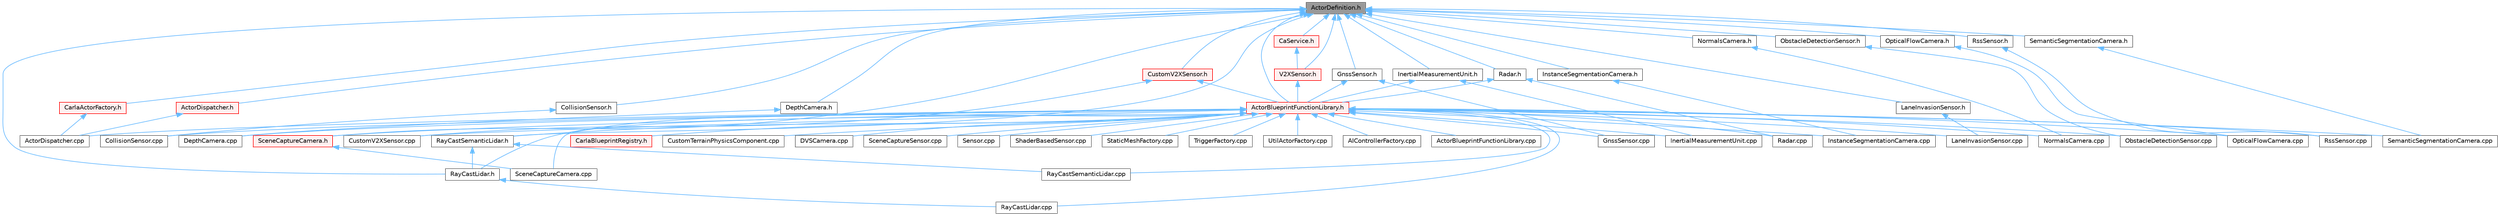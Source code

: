 digraph "ActorDefinition.h"
{
 // INTERACTIVE_SVG=YES
 // LATEX_PDF_SIZE
  bgcolor="transparent";
  edge [fontname=Helvetica,fontsize=10,labelfontname=Helvetica,labelfontsize=10];
  node [fontname=Helvetica,fontsize=10,shape=box,height=0.2,width=0.4];
  Node1 [id="Node000001",label="ActorDefinition.h",height=0.2,width=0.4,color="gray40", fillcolor="grey60", style="filled", fontcolor="black",tooltip=" "];
  Node1 -> Node2 [id="edge1_Node000001_Node000002",dir="back",color="steelblue1",style="solid",tooltip=" "];
  Node2 [id="Node000002",label="ActorBlueprintFunctionLibrary.h",height=0.2,width=0.4,color="red", fillcolor="#FFF0F0", style="filled",URL="$d7/dda/ActorBlueprintFunctionLibrary_8h.html",tooltip=" "];
  Node2 -> Node3 [id="edge2_Node000002_Node000003",dir="back",color="steelblue1",style="solid",tooltip=" "];
  Node3 [id="Node000003",label="AIControllerFactory.cpp",height=0.2,width=0.4,color="grey40", fillcolor="white", style="filled",URL="$d1/d50/AIControllerFactory_8cpp.html",tooltip=" "];
  Node2 -> Node4 [id="edge3_Node000002_Node000004",dir="back",color="steelblue1",style="solid",tooltip=" "];
  Node4 [id="Node000004",label="ActorBlueprintFunctionLibrary.cpp",height=0.2,width=0.4,color="grey40", fillcolor="white", style="filled",URL="$dd/d08/ActorBlueprintFunctionLibrary_8cpp.html",tooltip=" "];
  Node2 -> Node5 [id="edge4_Node000002_Node000005",dir="back",color="steelblue1",style="solid",tooltip=" "];
  Node5 [id="Node000005",label="ActorDispatcher.cpp",height=0.2,width=0.4,color="grey40", fillcolor="white", style="filled",URL="$d0/d6a/ActorDispatcher_8cpp.html",tooltip=" "];
  Node2 -> Node6 [id="edge5_Node000002_Node000006",dir="back",color="steelblue1",style="solid",tooltip=" "];
  Node6 [id="Node000006",label="CarlaBlueprintRegistry.h",height=0.2,width=0.4,color="red", fillcolor="#FFF0F0", style="filled",URL="$d5/db8/CarlaBlueprintRegistry_8h.html",tooltip=" "];
  Node2 -> Node8 [id="edge6_Node000002_Node000008",dir="back",color="steelblue1",style="solid",tooltip=" "];
  Node8 [id="Node000008",label="CollisionSensor.cpp",height=0.2,width=0.4,color="grey40", fillcolor="white", style="filled",URL="$da/df0/CollisionSensor_8cpp.html",tooltip=" "];
  Node2 -> Node9 [id="edge7_Node000002_Node000009",dir="back",color="steelblue1",style="solid",tooltip=" "];
  Node9 [id="Node000009",label="CustomTerrainPhysicsComponent.cpp",height=0.2,width=0.4,color="grey40", fillcolor="white", style="filled",URL="$d1/d59/CustomTerrainPhysicsComponent_8cpp.html",tooltip=" "];
  Node2 -> Node10 [id="edge8_Node000002_Node000010",dir="back",color="steelblue1",style="solid",tooltip=" "];
  Node10 [id="Node000010",label="CustomV2XSensor.cpp",height=0.2,width=0.4,color="grey40", fillcolor="white", style="filled",URL="$d8/d97/CustomV2XSensor_8cpp.html",tooltip=" "];
  Node2 -> Node11 [id="edge9_Node000002_Node000011",dir="back",color="steelblue1",style="solid",tooltip=" "];
  Node11 [id="Node000011",label="DVSCamera.cpp",height=0.2,width=0.4,color="grey40", fillcolor="white", style="filled",URL="$d9/d6e/DVSCamera_8cpp.html",tooltip=" "];
  Node2 -> Node12 [id="edge10_Node000002_Node000012",dir="back",color="steelblue1",style="solid",tooltip=" "];
  Node12 [id="Node000012",label="DepthCamera.cpp",height=0.2,width=0.4,color="grey40", fillcolor="white", style="filled",URL="$d7/d0e/DepthCamera_8cpp.html",tooltip=" "];
  Node2 -> Node13 [id="edge11_Node000002_Node000013",dir="back",color="steelblue1",style="solid",tooltip=" "];
  Node13 [id="Node000013",label="GnssSensor.cpp",height=0.2,width=0.4,color="grey40", fillcolor="white", style="filled",URL="$d7/d22/GnssSensor_8cpp.html",tooltip=" "];
  Node2 -> Node14 [id="edge12_Node000002_Node000014",dir="back",color="steelblue1",style="solid",tooltip=" "];
  Node14 [id="Node000014",label="InertialMeasurementUnit.cpp",height=0.2,width=0.4,color="grey40", fillcolor="white", style="filled",URL="$d7/d78/InertialMeasurementUnit_8cpp.html",tooltip=" "];
  Node2 -> Node15 [id="edge13_Node000002_Node000015",dir="back",color="steelblue1",style="solid",tooltip=" "];
  Node15 [id="Node000015",label="InstanceSegmentationCamera.cpp",height=0.2,width=0.4,color="grey40", fillcolor="white", style="filled",URL="$d6/dcd/InstanceSegmentationCamera_8cpp.html",tooltip=" "];
  Node2 -> Node16 [id="edge14_Node000002_Node000016",dir="back",color="steelblue1",style="solid",tooltip=" "];
  Node16 [id="Node000016",label="LaneInvasionSensor.cpp",height=0.2,width=0.4,color="grey40", fillcolor="white", style="filled",URL="$d4/d9b/Unreal_2CarlaUE4_2Plugins_2Carla_2Source_2Carla_2Sensor_2LaneInvasionSensor_8cpp.html",tooltip=" "];
  Node2 -> Node17 [id="edge15_Node000002_Node000017",dir="back",color="steelblue1",style="solid",tooltip=" "];
  Node17 [id="Node000017",label="NormalsCamera.cpp",height=0.2,width=0.4,color="grey40", fillcolor="white", style="filled",URL="$d6/d81/NormalsCamera_8cpp.html",tooltip=" "];
  Node2 -> Node18 [id="edge16_Node000002_Node000018",dir="back",color="steelblue1",style="solid",tooltip=" "];
  Node18 [id="Node000018",label="ObstacleDetectionSensor.cpp",height=0.2,width=0.4,color="grey40", fillcolor="white", style="filled",URL="$d2/d70/ObstacleDetectionSensor_8cpp.html",tooltip=" "];
  Node2 -> Node19 [id="edge17_Node000002_Node000019",dir="back",color="steelblue1",style="solid",tooltip=" "];
  Node19 [id="Node000019",label="OpticalFlowCamera.cpp",height=0.2,width=0.4,color="grey40", fillcolor="white", style="filled",URL="$d0/d58/OpticalFlowCamera_8cpp.html",tooltip=" "];
  Node2 -> Node20 [id="edge18_Node000002_Node000020",dir="back",color="steelblue1",style="solid",tooltip=" "];
  Node20 [id="Node000020",label="Radar.cpp",height=0.2,width=0.4,color="grey40", fillcolor="white", style="filled",URL="$d5/d99/Radar_8cpp.html",tooltip=" "];
  Node2 -> Node21 [id="edge19_Node000002_Node000021",dir="back",color="steelblue1",style="solid",tooltip=" "];
  Node21 [id="Node000021",label="RayCastLidar.cpp",height=0.2,width=0.4,color="grey40", fillcolor="white", style="filled",URL="$df/dec/RayCastLidar_8cpp.html",tooltip=" "];
  Node2 -> Node22 [id="edge20_Node000002_Node000022",dir="back",color="steelblue1",style="solid",tooltip=" "];
  Node22 [id="Node000022",label="RayCastLidar.h",height=0.2,width=0.4,color="grey40", fillcolor="white", style="filled",URL="$d1/d53/RayCastLidar_8h.html",tooltip=" "];
  Node22 -> Node21 [id="edge21_Node000022_Node000021",dir="back",color="steelblue1",style="solid",tooltip=" "];
  Node2 -> Node23 [id="edge22_Node000002_Node000023",dir="back",color="steelblue1",style="solid",tooltip=" "];
  Node23 [id="Node000023",label="RayCastSemanticLidar.cpp",height=0.2,width=0.4,color="grey40", fillcolor="white", style="filled",URL="$d8/ddc/RayCastSemanticLidar_8cpp.html",tooltip=" "];
  Node2 -> Node24 [id="edge23_Node000002_Node000024",dir="back",color="steelblue1",style="solid",tooltip=" "];
  Node24 [id="Node000024",label="RayCastSemanticLidar.h",height=0.2,width=0.4,color="grey40", fillcolor="white", style="filled",URL="$de/dc6/RayCastSemanticLidar_8h.html",tooltip=" "];
  Node24 -> Node22 [id="edge24_Node000024_Node000022",dir="back",color="steelblue1",style="solid",tooltip=" "];
  Node24 -> Node23 [id="edge25_Node000024_Node000023",dir="back",color="steelblue1",style="solid",tooltip=" "];
  Node2 -> Node25 [id="edge26_Node000002_Node000025",dir="back",color="steelblue1",style="solid",tooltip=" "];
  Node25 [id="Node000025",label="RssSensor.cpp",height=0.2,width=0.4,color="grey40", fillcolor="white", style="filled",URL="$df/db5/Unreal_2CarlaUE4_2Plugins_2Carla_2Source_2Carla_2Sensor_2RssSensor_8cpp.html",tooltip=" "];
  Node2 -> Node26 [id="edge27_Node000002_Node000026",dir="back",color="steelblue1",style="solid",tooltip=" "];
  Node26 [id="Node000026",label="SceneCaptureCamera.cpp",height=0.2,width=0.4,color="grey40", fillcolor="white", style="filled",URL="$d1/dec/SceneCaptureCamera_8cpp.html",tooltip=" "];
  Node2 -> Node27 [id="edge28_Node000002_Node000027",dir="back",color="steelblue1",style="solid",tooltip=" "];
  Node27 [id="Node000027",label="SceneCaptureCamera.h",height=0.2,width=0.4,color="red", fillcolor="#FFF0F0", style="filled",URL="$dc/d56/SceneCaptureCamera_8h.html",tooltip=" "];
  Node27 -> Node26 [id="edge29_Node000027_Node000026",dir="back",color="steelblue1",style="solid",tooltip=" "];
  Node2 -> Node29 [id="edge30_Node000002_Node000029",dir="back",color="steelblue1",style="solid",tooltip=" "];
  Node29 [id="Node000029",label="SceneCaptureSensor.cpp",height=0.2,width=0.4,color="grey40", fillcolor="white", style="filled",URL="$db/d2d/SceneCaptureSensor_8cpp.html",tooltip=" "];
  Node2 -> Node30 [id="edge31_Node000002_Node000030",dir="back",color="steelblue1",style="solid",tooltip=" "];
  Node30 [id="Node000030",label="SemanticSegmentationCamera.cpp",height=0.2,width=0.4,color="grey40", fillcolor="white", style="filled",URL="$d9/d38/SemanticSegmentationCamera_8cpp.html",tooltip=" "];
  Node2 -> Node31 [id="edge32_Node000002_Node000031",dir="back",color="steelblue1",style="solid",tooltip=" "];
  Node31 [id="Node000031",label="Sensor.cpp",height=0.2,width=0.4,color="grey40", fillcolor="white", style="filled",URL="$d7/d16/Sensor_8cpp.html",tooltip=" "];
  Node2 -> Node32 [id="edge33_Node000002_Node000032",dir="back",color="steelblue1",style="solid",tooltip=" "];
  Node32 [id="Node000032",label="ShaderBasedSensor.cpp",height=0.2,width=0.4,color="grey40", fillcolor="white", style="filled",URL="$da/d96/ShaderBasedSensor_8cpp.html",tooltip=" "];
  Node2 -> Node33 [id="edge34_Node000002_Node000033",dir="back",color="steelblue1",style="solid",tooltip=" "];
  Node33 [id="Node000033",label="StaticMeshFactory.cpp",height=0.2,width=0.4,color="grey40", fillcolor="white", style="filled",URL="$d7/dc4/StaticMeshFactory_8cpp.html",tooltip=" "];
  Node2 -> Node34 [id="edge35_Node000002_Node000034",dir="back",color="steelblue1",style="solid",tooltip=" "];
  Node34 [id="Node000034",label="TriggerFactory.cpp",height=0.2,width=0.4,color="grey40", fillcolor="white", style="filled",URL="$d3/da1/TriggerFactory_8cpp.html",tooltip=" "];
  Node2 -> Node35 [id="edge36_Node000002_Node000035",dir="back",color="steelblue1",style="solid",tooltip=" "];
  Node35 [id="Node000035",label="UtilActorFactory.cpp",height=0.2,width=0.4,color="grey40", fillcolor="white", style="filled",URL="$dc/df0/UtilActorFactory_8cpp.html",tooltip=" "];
  Node1 -> Node37 [id="edge37_Node000001_Node000037",dir="back",color="steelblue1",style="solid",tooltip=" "];
  Node37 [id="Node000037",label="ActorDispatcher.h",height=0.2,width=0.4,color="red", fillcolor="#FFF0F0", style="filled",URL="$dc/ddc/ActorDispatcher_8h.html",tooltip=" "];
  Node37 -> Node5 [id="edge38_Node000037_Node000005",dir="back",color="steelblue1",style="solid",tooltip=" "];
  Node1 -> Node73 [id="edge39_Node000001_Node000073",dir="back",color="steelblue1",style="solid",tooltip=" "];
  Node73 [id="Node000073",label="CaService.h",height=0.2,width=0.4,color="red", fillcolor="#FFF0F0", style="filled",URL="$df/dd8/CaService_8h.html",tooltip=" "];
  Node73 -> Node75 [id="edge40_Node000073_Node000075",dir="back",color="steelblue1",style="solid",tooltip=" "];
  Node75 [id="Node000075",label="V2XSensor.h",height=0.2,width=0.4,color="red", fillcolor="#FFF0F0", style="filled",URL="$d1/d71/V2XSensor_8h.html",tooltip=" "];
  Node75 -> Node2 [id="edge41_Node000075_Node000002",dir="back",color="steelblue1",style="solid",tooltip=" "];
  Node1 -> Node94 [id="edge42_Node000001_Node000094",dir="back",color="steelblue1",style="solid",tooltip=" "];
  Node94 [id="Node000094",label="CarlaActorFactory.h",height=0.2,width=0.4,color="red", fillcolor="#FFF0F0", style="filled",URL="$d4/d24/CarlaActorFactory_8h.html",tooltip=" "];
  Node94 -> Node5 [id="edge43_Node000094_Node000005",dir="back",color="steelblue1",style="solid",tooltip=" "];
  Node1 -> Node76 [id="edge44_Node000001_Node000076",dir="back",color="steelblue1",style="solid",tooltip=" "];
  Node76 [id="Node000076",label="CollisionSensor.h",height=0.2,width=0.4,color="grey40", fillcolor="white", style="filled",URL="$d3/dd6/CollisionSensor_8h.html",tooltip=" "];
  Node76 -> Node8 [id="edge45_Node000076_Node000008",dir="back",color="steelblue1",style="solid",tooltip=" "];
  Node1 -> Node77 [id="edge46_Node000001_Node000077",dir="back",color="steelblue1",style="solid",tooltip=" "];
  Node77 [id="Node000077",label="CustomV2XSensor.h",height=0.2,width=0.4,color="red", fillcolor="#FFF0F0", style="filled",URL="$df/d4b/CustomV2XSensor_8h.html",tooltip=" "];
  Node77 -> Node2 [id="edge47_Node000077_Node000002",dir="back",color="steelblue1",style="solid",tooltip=" "];
  Node77 -> Node10 [id="edge48_Node000077_Node000010",dir="back",color="steelblue1",style="solid",tooltip=" "];
  Node1 -> Node85 [id="edge49_Node000001_Node000085",dir="back",color="steelblue1",style="solid",tooltip=" "];
  Node85 [id="Node000085",label="DepthCamera.h",height=0.2,width=0.4,color="grey40", fillcolor="white", style="filled",URL="$da/d7d/DepthCamera_8h.html",tooltip=" "];
  Node85 -> Node12 [id="edge50_Node000085_Node000012",dir="back",color="steelblue1",style="solid",tooltip=" "];
  Node1 -> Node78 [id="edge51_Node000001_Node000078",dir="back",color="steelblue1",style="solid",tooltip=" "];
  Node78 [id="Node000078",label="GnssSensor.h",height=0.2,width=0.4,color="grey40", fillcolor="white", style="filled",URL="$d9/d73/GnssSensor_8h.html",tooltip=" "];
  Node78 -> Node2 [id="edge52_Node000078_Node000002",dir="back",color="steelblue1",style="solid",tooltip=" "];
  Node78 -> Node13 [id="edge53_Node000078_Node000013",dir="back",color="steelblue1",style="solid",tooltip=" "];
  Node1 -> Node79 [id="edge54_Node000001_Node000079",dir="back",color="steelblue1",style="solid",tooltip=" "];
  Node79 [id="Node000079",label="InertialMeasurementUnit.h",height=0.2,width=0.4,color="grey40", fillcolor="white", style="filled",URL="$d7/dfa/InertialMeasurementUnit_8h.html",tooltip=" "];
  Node79 -> Node2 [id="edge55_Node000079_Node000002",dir="back",color="steelblue1",style="solid",tooltip=" "];
  Node79 -> Node14 [id="edge56_Node000079_Node000014",dir="back",color="steelblue1",style="solid",tooltip=" "];
  Node1 -> Node86 [id="edge57_Node000001_Node000086",dir="back",color="steelblue1",style="solid",tooltip=" "];
  Node86 [id="Node000086",label="InstanceSegmentationCamera.h",height=0.2,width=0.4,color="grey40", fillcolor="white", style="filled",URL="$d4/d34/InstanceSegmentationCamera_8h.html",tooltip=" "];
  Node86 -> Node15 [id="edge58_Node000086_Node000015",dir="back",color="steelblue1",style="solid",tooltip=" "];
  Node1 -> Node87 [id="edge59_Node000001_Node000087",dir="back",color="steelblue1",style="solid",tooltip=" "];
  Node87 [id="Node000087",label="LaneInvasionSensor.h",height=0.2,width=0.4,color="grey40", fillcolor="white", style="filled",URL="$d8/d48/Unreal_2CarlaUE4_2Plugins_2Carla_2Source_2Carla_2Sensor_2LaneInvasionSensor_8h.html",tooltip=" "];
  Node87 -> Node16 [id="edge60_Node000087_Node000016",dir="back",color="steelblue1",style="solid",tooltip=" "];
  Node1 -> Node88 [id="edge61_Node000001_Node000088",dir="back",color="steelblue1",style="solid",tooltip=" "];
  Node88 [id="Node000088",label="NormalsCamera.h",height=0.2,width=0.4,color="grey40", fillcolor="white", style="filled",URL="$df/d8f/NormalsCamera_8h.html",tooltip=" "];
  Node88 -> Node17 [id="edge62_Node000088_Node000017",dir="back",color="steelblue1",style="solid",tooltip=" "];
  Node1 -> Node80 [id="edge63_Node000001_Node000080",dir="back",color="steelblue1",style="solid",tooltip=" "];
  Node80 [id="Node000080",label="ObstacleDetectionSensor.h",height=0.2,width=0.4,color="grey40", fillcolor="white", style="filled",URL="$d7/d55/ObstacleDetectionSensor_8h.html",tooltip=" "];
  Node80 -> Node18 [id="edge64_Node000080_Node000018",dir="back",color="steelblue1",style="solid",tooltip=" "];
  Node1 -> Node89 [id="edge65_Node000001_Node000089",dir="back",color="steelblue1",style="solid",tooltip=" "];
  Node89 [id="Node000089",label="OpticalFlowCamera.h",height=0.2,width=0.4,color="grey40", fillcolor="white", style="filled",URL="$df/d72/OpticalFlowCamera_8h.html",tooltip=" "];
  Node89 -> Node19 [id="edge66_Node000089_Node000019",dir="back",color="steelblue1",style="solid",tooltip=" "];
  Node1 -> Node81 [id="edge67_Node000001_Node000081",dir="back",color="steelblue1",style="solid",tooltip=" "];
  Node81 [id="Node000081",label="Radar.h",height=0.2,width=0.4,color="grey40", fillcolor="white", style="filled",URL="$d6/de9/Radar_8h.html",tooltip=" "];
  Node81 -> Node2 [id="edge68_Node000081_Node000002",dir="back",color="steelblue1",style="solid",tooltip=" "];
  Node81 -> Node20 [id="edge69_Node000081_Node000020",dir="back",color="steelblue1",style="solid",tooltip=" "];
  Node1 -> Node22 [id="edge70_Node000001_Node000022",dir="back",color="steelblue1",style="solid",tooltip=" "];
  Node1 -> Node24 [id="edge71_Node000001_Node000024",dir="back",color="steelblue1",style="solid",tooltip=" "];
  Node1 -> Node90 [id="edge72_Node000001_Node000090",dir="back",color="steelblue1",style="solid",tooltip=" "];
  Node90 [id="Node000090",label="RssSensor.h",height=0.2,width=0.4,color="grey40", fillcolor="white", style="filled",URL="$de/d29/Unreal_2CarlaUE4_2Plugins_2Carla_2Source_2Carla_2Sensor_2RssSensor_8h.html",tooltip=" "];
  Node90 -> Node25 [id="edge73_Node000090_Node000025",dir="back",color="steelblue1",style="solid",tooltip=" "];
  Node1 -> Node27 [id="edge74_Node000001_Node000027",dir="back",color="steelblue1",style="solid",tooltip=" "];
  Node1 -> Node91 [id="edge75_Node000001_Node000091",dir="back",color="steelblue1",style="solid",tooltip=" "];
  Node91 [id="Node000091",label="SemanticSegmentationCamera.h",height=0.2,width=0.4,color="grey40", fillcolor="white", style="filled",URL="$de/d13/SemanticSegmentationCamera_8h.html",tooltip=" "];
  Node91 -> Node30 [id="edge76_Node000091_Node000030",dir="back",color="steelblue1",style="solid",tooltip=" "];
  Node1 -> Node75 [id="edge77_Node000001_Node000075",dir="back",color="steelblue1",style="solid",tooltip=" "];
}
